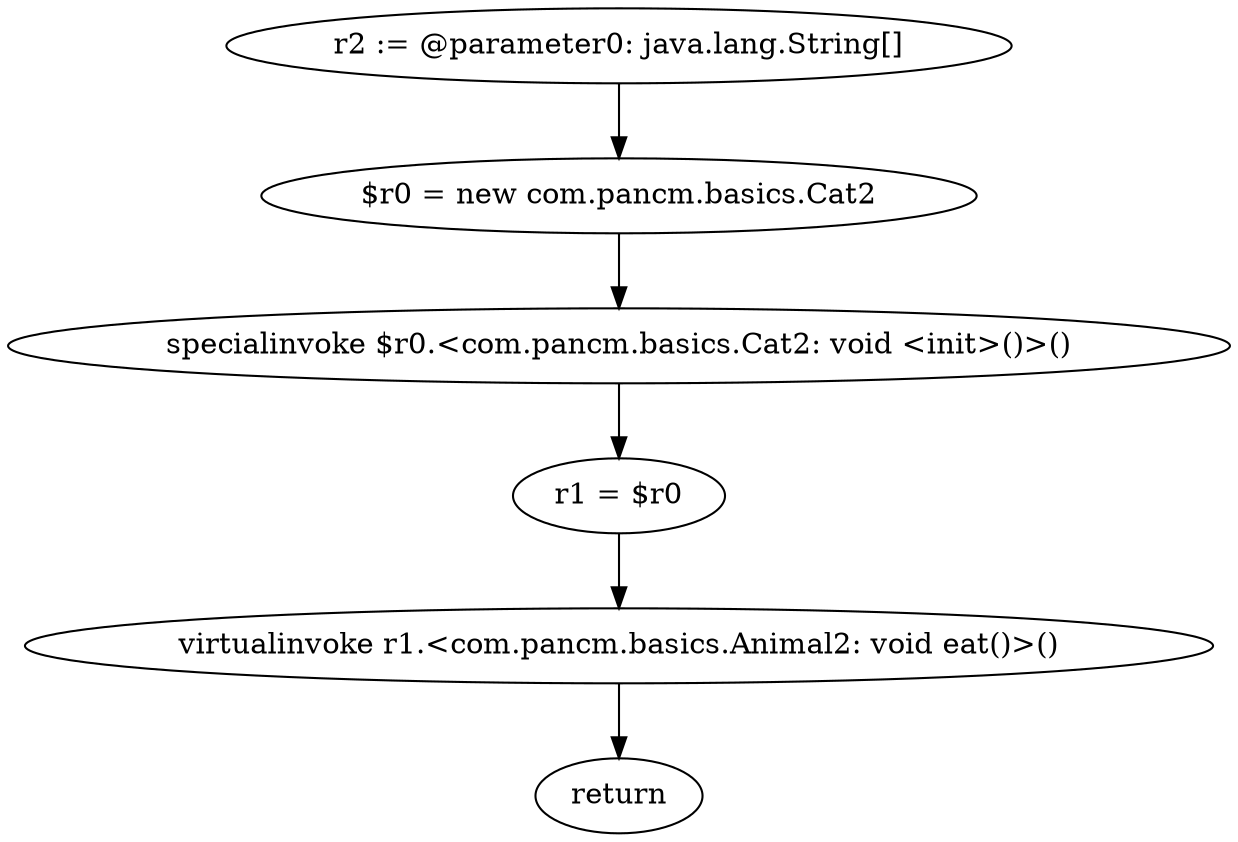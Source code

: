 digraph "unitGraph" {
    "r2 := @parameter0: java.lang.String[]"
    "$r0 = new com.pancm.basics.Cat2"
    "specialinvoke $r0.<com.pancm.basics.Cat2: void <init>()>()"
    "r1 = $r0"
    "virtualinvoke r1.<com.pancm.basics.Animal2: void eat()>()"
    "return"
    "r2 := @parameter0: java.lang.String[]"->"$r0 = new com.pancm.basics.Cat2";
    "$r0 = new com.pancm.basics.Cat2"->"specialinvoke $r0.<com.pancm.basics.Cat2: void <init>()>()";
    "specialinvoke $r0.<com.pancm.basics.Cat2: void <init>()>()"->"r1 = $r0";
    "r1 = $r0"->"virtualinvoke r1.<com.pancm.basics.Animal2: void eat()>()";
    "virtualinvoke r1.<com.pancm.basics.Animal2: void eat()>()"->"return";
}
